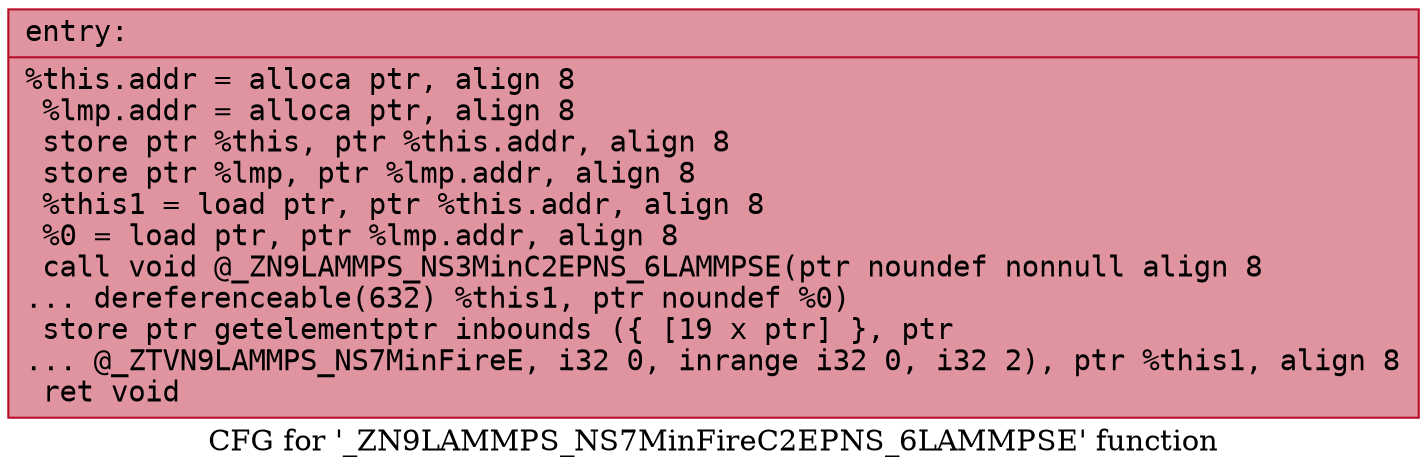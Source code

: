 digraph "CFG for '_ZN9LAMMPS_NS7MinFireC2EPNS_6LAMMPSE' function" {
	label="CFG for '_ZN9LAMMPS_NS7MinFireC2EPNS_6LAMMPSE' function";

	Node0x557bd133d200 [shape=record,color="#b70d28ff", style=filled, fillcolor="#b70d2870" fontname="Courier",label="{entry:\l|  %this.addr = alloca ptr, align 8\l  %lmp.addr = alloca ptr, align 8\l  store ptr %this, ptr %this.addr, align 8\l  store ptr %lmp, ptr %lmp.addr, align 8\l  %this1 = load ptr, ptr %this.addr, align 8\l  %0 = load ptr, ptr %lmp.addr, align 8\l  call void @_ZN9LAMMPS_NS3MinC2EPNS_6LAMMPSE(ptr noundef nonnull align 8\l... dereferenceable(632) %this1, ptr noundef %0)\l  store ptr getelementptr inbounds (\{ [19 x ptr] \}, ptr\l... @_ZTVN9LAMMPS_NS7MinFireE, i32 0, inrange i32 0, i32 2), ptr %this1, align 8\l  ret void\l}"];
}
